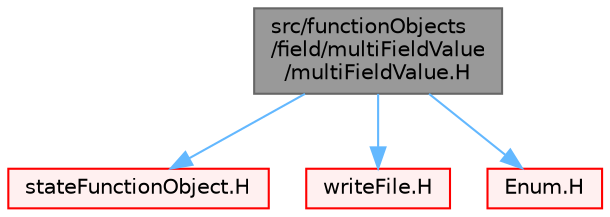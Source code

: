 digraph "src/functionObjects/field/multiFieldValue/multiFieldValue.H"
{
 // LATEX_PDF_SIZE
  bgcolor="transparent";
  edge [fontname=Helvetica,fontsize=10,labelfontname=Helvetica,labelfontsize=10];
  node [fontname=Helvetica,fontsize=10,shape=box,height=0.2,width=0.4];
  Node1 [id="Node000001",label="src/functionObjects\l/field/multiFieldValue\l/multiFieldValue.H",height=0.2,width=0.4,color="gray40", fillcolor="grey60", style="filled", fontcolor="black",tooltip=" "];
  Node1 -> Node2 [id="edge1_Node000001_Node000002",color="steelblue1",style="solid",tooltip=" "];
  Node2 [id="Node000002",label="stateFunctionObject.H",height=0.2,width=0.4,color="red", fillcolor="#FFF0F0", style="filled",URL="$stateFunctionObject_8H.html",tooltip=" "];
  Node1 -> Node250 [id="edge2_Node000001_Node000250",color="steelblue1",style="solid",tooltip=" "];
  Node250 [id="Node000250",label="writeFile.H",height=0.2,width=0.4,color="red", fillcolor="#FFF0F0", style="filled",URL="$writeFile_8H.html",tooltip=" "];
  Node1 -> Node129 [id="edge3_Node000001_Node000129",color="steelblue1",style="solid",tooltip=" "];
  Node129 [id="Node000129",label="Enum.H",height=0.2,width=0.4,color="red", fillcolor="#FFF0F0", style="filled",URL="$Enum_8H.html",tooltip=" "];
}
